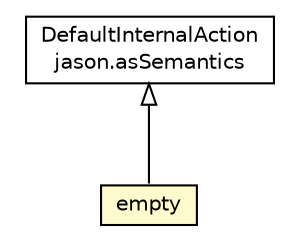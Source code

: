 #!/usr/local/bin/dot
#
# Class diagram 
# Generated by UMLGraph version R5_6_6-1-g9240c4 (http://www.umlgraph.org/)
#

digraph G {
	edge [fontname="Helvetica",fontsize=10,labelfontname="Helvetica",labelfontsize=10];
	node [fontname="Helvetica",fontsize=10,shape=plaintext];
	nodesep=0.25;
	ranksep=0.5;
	// jason.asSemantics.DefaultInternalAction
	c55990 [label=<<table title="jason.asSemantics.DefaultInternalAction" border="0" cellborder="1" cellspacing="0" cellpadding="2" port="p" href="../asSemantics/DefaultInternalAction.html">
		<tr><td><table border="0" cellspacing="0" cellpadding="1">
<tr><td align="center" balign="center"> DefaultInternalAction </td></tr>
<tr><td align="center" balign="center"> jason.asSemantics </td></tr>
		</table></td></tr>
		</table>>, URL="../asSemantics/DefaultInternalAction.html", fontname="Helvetica", fontcolor="black", fontsize=10.0];
	// jason.stdlib.empty
	c56190 [label=<<table title="jason.stdlib.empty" border="0" cellborder="1" cellspacing="0" cellpadding="2" port="p" bgcolor="lemonChiffon" href="./empty.html">
		<tr><td><table border="0" cellspacing="0" cellpadding="1">
<tr><td align="center" balign="center"> empty </td></tr>
		</table></td></tr>
		</table>>, URL="./empty.html", fontname="Helvetica", fontcolor="black", fontsize=10.0];
	//jason.stdlib.empty extends jason.asSemantics.DefaultInternalAction
	c55990:p -> c56190:p [dir=back,arrowtail=empty];
}

